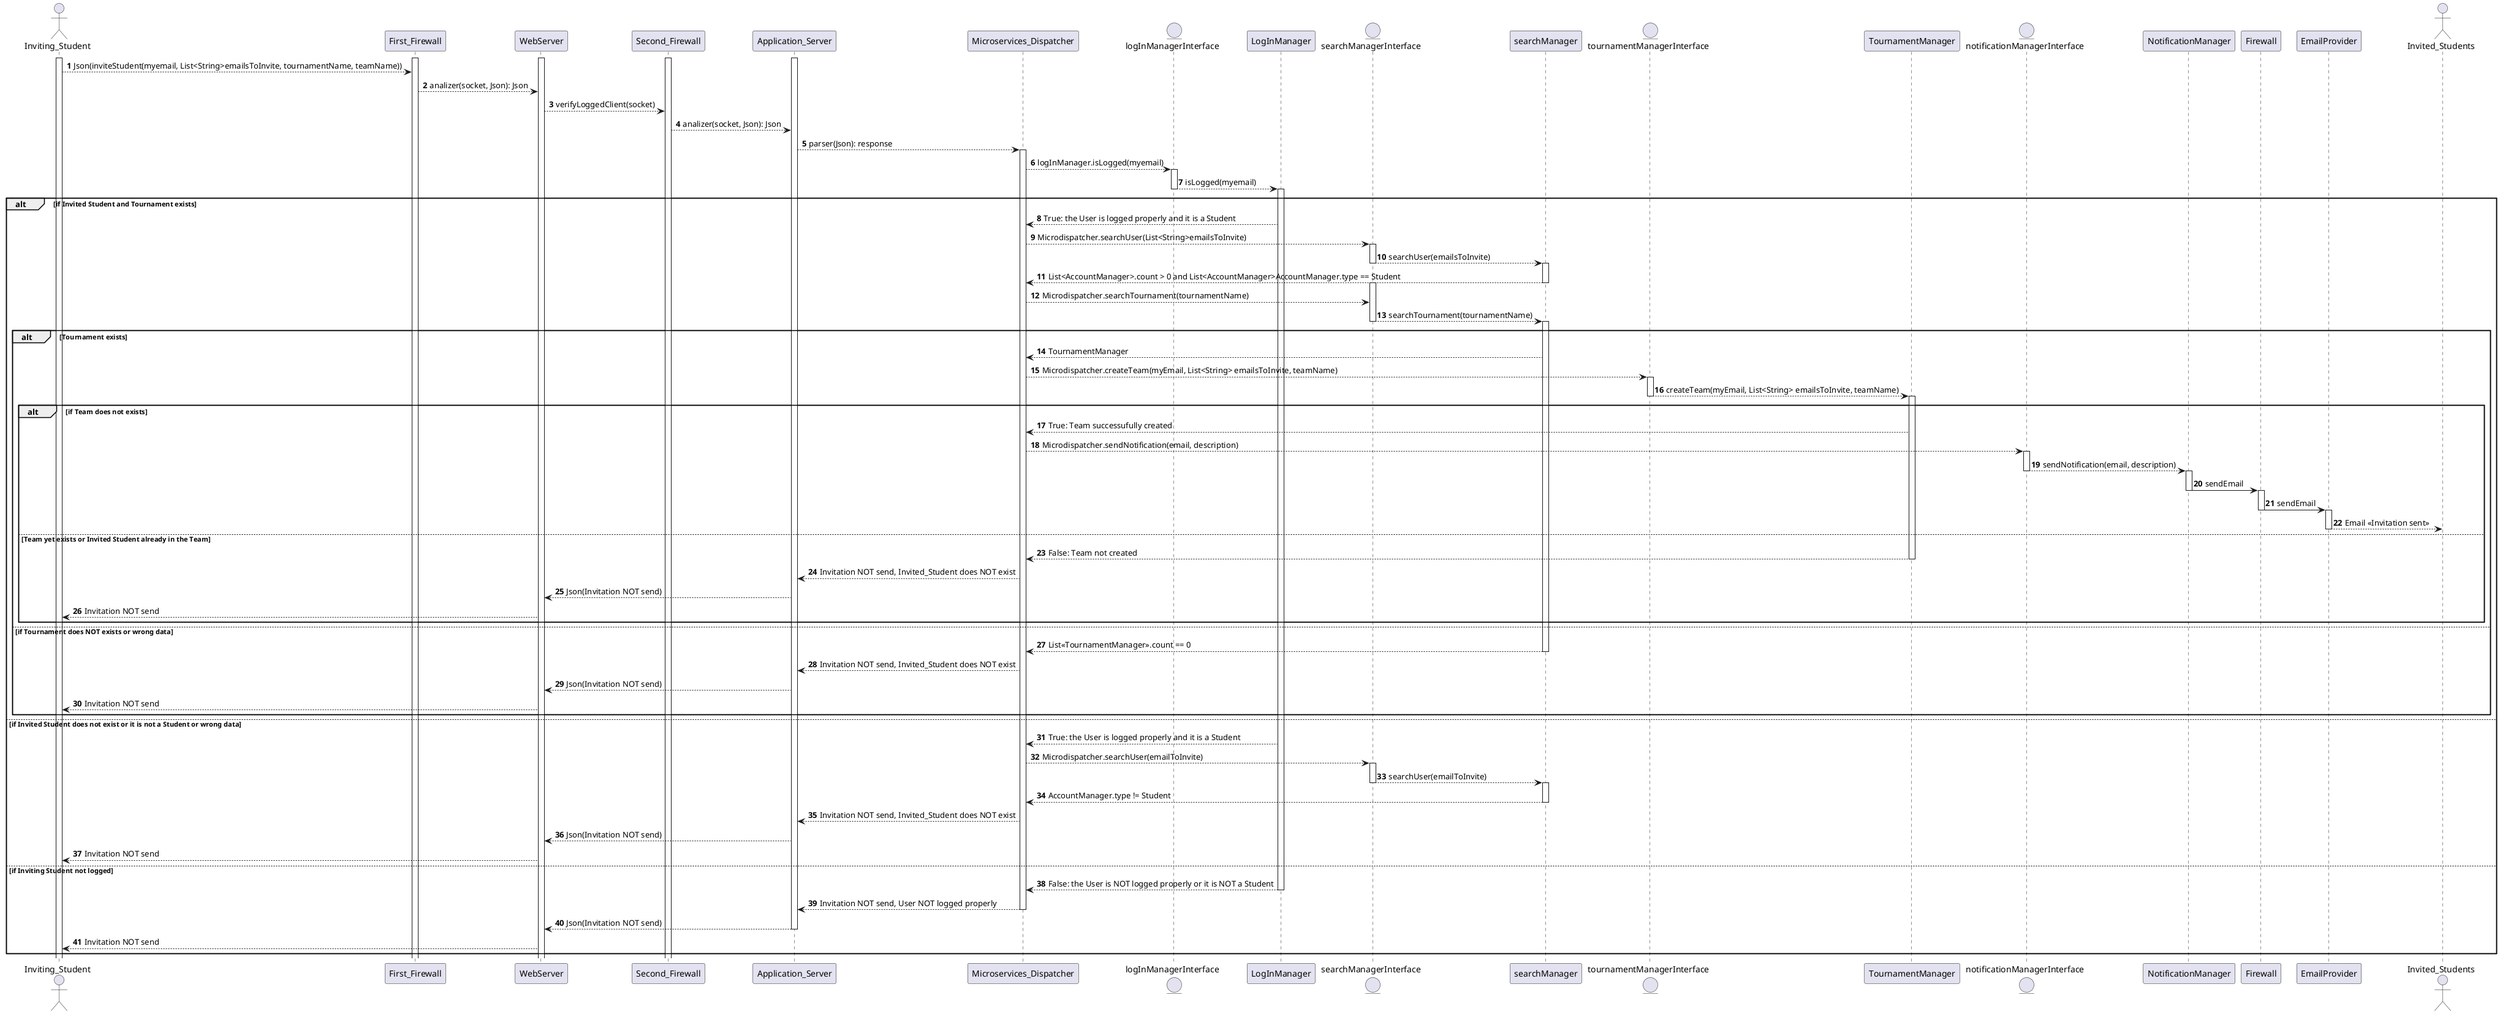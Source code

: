 @startuml

autonumber

actor Inviting_Student as U1
participant First_Firewall as FF
participant WebServer as WS
participant Second_Firewall as SF
participant Application_Server as AS
participant Microservices_Dispatcher as MD
entity logInManagerInterface as LMI
participant LogInManager as LM
entity searchManagerInterface as SMI
participant searchManager as SM
entity tournamentManagerInterface as TMI
participant TournamentManager as TM
entity notificationManagerInterface as NMI
participant NotificationManager as NM
participant Firewall as F
participant EmailProvider as EP
actor Invited_Students as U2


activate U1
activate FF
activate WS
activate SF
activate AS
U1 --> FF: Json(inviteStudent(myemail, List<String>emailsToInvite, tournamentName, teamName))
FF-->WS: analizer(socket, Json): Json
WS-->SF: verifyLoggedClient(socket)
SF-->AS: analizer(socket, Json): Json
AS-->MD: parser(Json): response
activate MD
MD-->LMI: logInManager.isLogged(myemail)
activate LMI
LMI-->LM: isLogged(myemail)
deactivate LMI
activate LM
alt if Invited Student and Tournament exists
    LM-->MD: True: the User is logged properly and it is a Student
    MD-->SMI: Microdispatcher.searchUser(List<String>emailsToInvite)
    activate SMI
    SMI-->SM: searchUser(emailsToInvite)
    deactivate SMI
    activate SM
    SM-->MD: List<AccountManager>.count > 0 and List<AccountManager>AccountManager.type == Student
    deactivate SM
    activate SMI
    MD-->SMI: Microdispatcher.searchTournament(tournamentName)
    SMI-->SM: searchTournament(tournamentName)
    deactivate SMI
    activate SM
    alt Tournament exists
        SM --> MD: TournamentManager
        MD --> TMI: Microdispatcher.createTeam(myEmail, List<String> emailsToInvite, teamName)
        activate TMI
        TMI --> TM: createTeam(myEmail, List<String> emailsToInvite, teamName)
        deactivate TMI
        activate TM
        alt if Team does not exists
            TM --> MD: True: Team successufully created
            MD --> NMI: Microdispatcher.sendNotification(email, description)
            activate NMI
            NMI-->NM: sendNotification(email, description)
            deactivate NMI
            activate NM
            NM->F: sendEmail
            deactivate NM
            activate F
            F->EP: sendEmail
            deactivate F
            activate EP
            EP-->U2: Email <<Invitation sent>>
            deactivate EP
        else Team yet exists or Invited Student already in the Team
            TM --> MD: False: Team not created
            deactivate TM
            MD-->AS: Invitation NOT send, Invited_Student does NOT exist
            AS-->WS: Json(Invitation NOT send)
            WS-->U1: Invitation NOT send
        end
    else if Tournament does NOT exists or wrong data
        SM --> MD: List<<TournamentManager>>.count == 0
        deactivate SM
        MD-->AS: Invitation NOT send, Invited_Student does NOT exist
        AS-->WS: Json(Invitation NOT send)
        WS-->U1: Invitation NOT send
    end
else if Invited Student does not exist or it is not a Student or wrong data
    LM-->MD: True: the User is logged properly and it is a Student
    MD-->SMI: Microdispatcher.searchUser(emailToInvite)
    activate SMI
    SMI-->SM: searchUser(emailToInvite)
    deactivate SMI
    activate SM
    SM-->MD: AccountManager.type != Student
    deactivate SM
    MD-->AS: Invitation NOT send, Invited_Student does NOT exist
    AS-->WS: Json(Invitation NOT send)
    WS-->U1: Invitation NOT send
else if Inviting Student not logged
    LM-->MD: False: the User is NOT logged properly or it is NOT a Student
    deactivate LM
    MD-->AS: Invitation NOT send, User NOT logged properly 
    deactivate MD
    AS-->WS: Json(Invitation NOT send)
    deactivate AS
    WS-->U1: Invitation NOT send
end 


@enduml